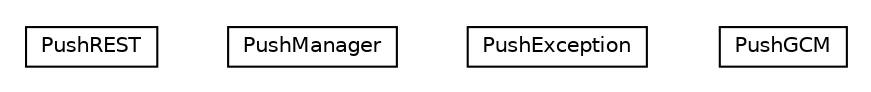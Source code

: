 #!/usr/local/bin/dot
#
# Class diagram 
# Generated by UMLGraph version R5_6-24-gf6e263 (http://www.umlgraph.org/)
#

digraph G {
	edge [fontname="Helvetica",fontsize=10,labelfontname="Helvetica",labelfontsize=10];
	node [fontname="Helvetica",fontsize=10,shape=plaintext];
	nodesep=0.25;
	ranksep=0.5;
	// org.universAAL.ri.rest.manager.push.PushREST
	c1028851 [label=<<table title="org.universAAL.ri.rest.manager.push.PushREST" border="0" cellborder="1" cellspacing="0" cellpadding="2" port="p" href="./PushREST.html">
		<tr><td><table border="0" cellspacing="0" cellpadding="1">
<tr><td align="center" balign="center"> PushREST </td></tr>
		</table></td></tr>
		</table>>, URL="./PushREST.html", fontname="Helvetica", fontcolor="black", fontsize=10.0];
	// org.universAAL.ri.rest.manager.push.PushManager
	c1028852 [label=<<table title="org.universAAL.ri.rest.manager.push.PushManager" border="0" cellborder="1" cellspacing="0" cellpadding="2" port="p" href="./PushManager.html">
		<tr><td><table border="0" cellspacing="0" cellpadding="1">
<tr><td align="center" balign="center"> PushManager </td></tr>
		</table></td></tr>
		</table>>, URL="./PushManager.html", fontname="Helvetica", fontcolor="black", fontsize=10.0];
	// org.universAAL.ri.rest.manager.push.PushException
	c1028853 [label=<<table title="org.universAAL.ri.rest.manager.push.PushException" border="0" cellborder="1" cellspacing="0" cellpadding="2" port="p" href="./PushException.html">
		<tr><td><table border="0" cellspacing="0" cellpadding="1">
<tr><td align="center" balign="center"> PushException </td></tr>
		</table></td></tr>
		</table>>, URL="./PushException.html", fontname="Helvetica", fontcolor="black", fontsize=10.0];
	// org.universAAL.ri.rest.manager.push.PushGCM
	c1028854 [label=<<table title="org.universAAL.ri.rest.manager.push.PushGCM" border="0" cellborder="1" cellspacing="0" cellpadding="2" port="p" href="./PushGCM.html">
		<tr><td><table border="0" cellspacing="0" cellpadding="1">
<tr><td align="center" balign="center"> PushGCM </td></tr>
		</table></td></tr>
		</table>>, URL="./PushGCM.html", fontname="Helvetica", fontcolor="black", fontsize=10.0];
}

